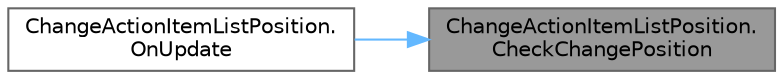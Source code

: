 digraph "ChangeActionItemListPosition.CheckChangePosition"
{
 // LATEX_PDF_SIZE
  bgcolor="transparent";
  edge [fontname=Helvetica,fontsize=10,labelfontname=Helvetica,labelfontsize=10];
  node [fontname=Helvetica,fontsize=10,shape=box,height=0.2,width=0.4];
  rankdir="RL";
  Node1 [id="Node000001",label="ChangeActionItemListPosition.\lCheckChangePosition",height=0.2,width=0.4,color="gray40", fillcolor="grey60", style="filled", fontcolor="black",tooltip=" "];
  Node1 -> Node2 [id="edge1_Node000001_Node000002",dir="back",color="steelblue1",style="solid",tooltip=" "];
  Node2 [id="Node000002",label="ChangeActionItemListPosition.\lOnUpdate",height=0.2,width=0.4,color="grey40", fillcolor="white", style="filled",URL="$class_change_action_item_list_position.html#a6280b050984d34650ba1a81e4db323ab",tooltip=" "];
}
